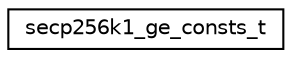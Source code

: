 digraph "Graphical Class Hierarchy"
{
 // LATEX_PDF_SIZE
  edge [fontname="Helvetica",fontsize="10",labelfontname="Helvetica",labelfontsize="10"];
  node [fontname="Helvetica",fontsize="10",shape=record];
  rankdir="LR";
  Node0 [label="secp256k1_ge_consts_t",height=0.2,width=0.4,color="black", fillcolor="white", style="filled",URL="$structsecp256k1__ge__consts__t.html",tooltip=" "];
}
